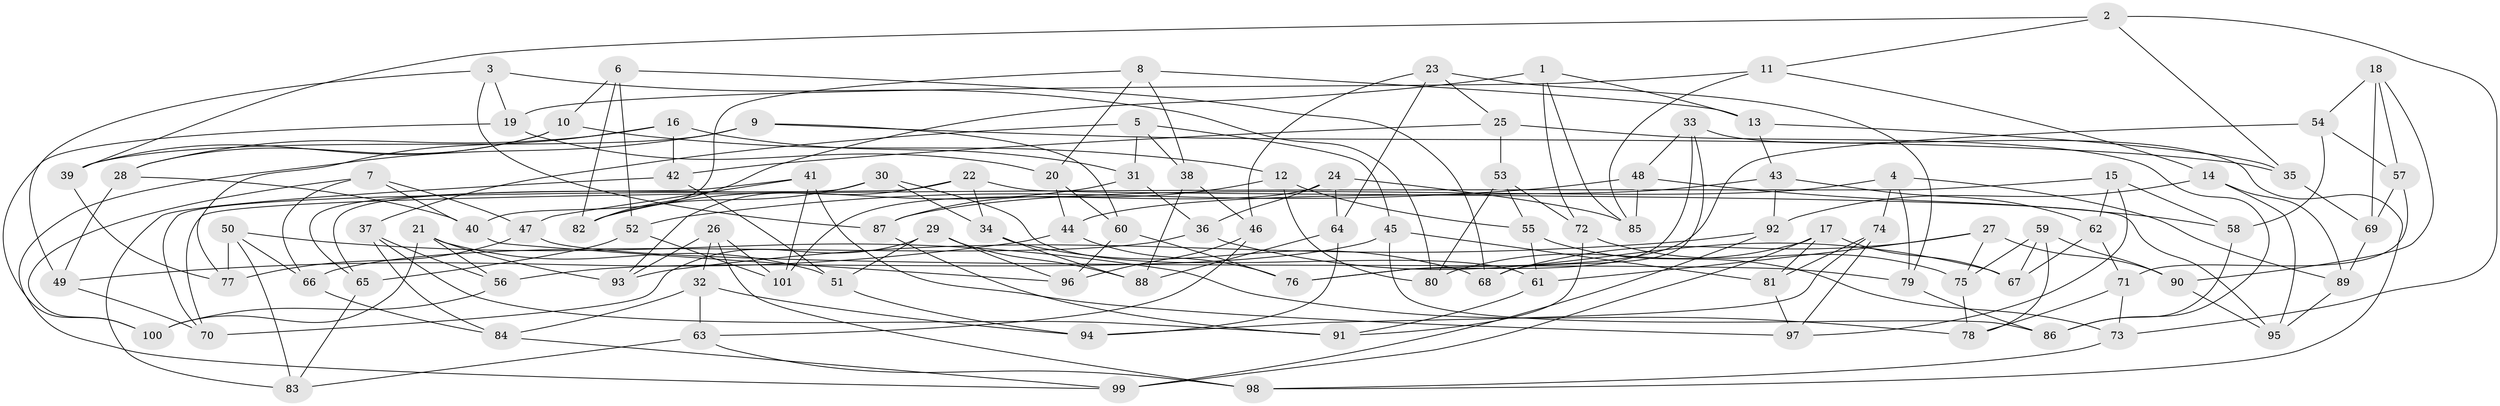 // Generated by graph-tools (version 1.1) at 2025/38/03/09/25 02:38:14]
// undirected, 101 vertices, 202 edges
graph export_dot {
graph [start="1"]
  node [color=gray90,style=filled];
  1;
  2;
  3;
  4;
  5;
  6;
  7;
  8;
  9;
  10;
  11;
  12;
  13;
  14;
  15;
  16;
  17;
  18;
  19;
  20;
  21;
  22;
  23;
  24;
  25;
  26;
  27;
  28;
  29;
  30;
  31;
  32;
  33;
  34;
  35;
  36;
  37;
  38;
  39;
  40;
  41;
  42;
  43;
  44;
  45;
  46;
  47;
  48;
  49;
  50;
  51;
  52;
  53;
  54;
  55;
  56;
  57;
  58;
  59;
  60;
  61;
  62;
  63;
  64;
  65;
  66;
  67;
  68;
  69;
  70;
  71;
  72;
  73;
  74;
  75;
  76;
  77;
  78;
  79;
  80;
  81;
  82;
  83;
  84;
  85;
  86;
  87;
  88;
  89;
  90;
  91;
  92;
  93;
  94;
  95;
  96;
  97;
  98;
  99;
  100;
  101;
  1 -- 85;
  1 -- 82;
  1 -- 13;
  1 -- 72;
  2 -- 73;
  2 -- 39;
  2 -- 11;
  2 -- 35;
  3 -- 49;
  3 -- 80;
  3 -- 87;
  3 -- 19;
  4 -- 89;
  4 -- 79;
  4 -- 87;
  4 -- 74;
  5 -- 37;
  5 -- 31;
  5 -- 38;
  5 -- 45;
  6 -- 10;
  6 -- 82;
  6 -- 68;
  6 -- 52;
  7 -- 66;
  7 -- 40;
  7 -- 100;
  7 -- 47;
  8 -- 40;
  8 -- 38;
  8 -- 13;
  8 -- 20;
  9 -- 39;
  9 -- 60;
  9 -- 35;
  9 -- 99;
  10 -- 12;
  10 -- 39;
  10 -- 28;
  11 -- 85;
  11 -- 19;
  11 -- 14;
  12 -- 55;
  12 -- 87;
  12 -- 80;
  13 -- 35;
  13 -- 43;
  14 -- 92;
  14 -- 95;
  14 -- 89;
  15 -- 70;
  15 -- 62;
  15 -- 97;
  15 -- 58;
  16 -- 28;
  16 -- 31;
  16 -- 42;
  16 -- 77;
  17 -- 81;
  17 -- 67;
  17 -- 80;
  17 -- 99;
  18 -- 69;
  18 -- 54;
  18 -- 90;
  18 -- 57;
  19 -- 20;
  19 -- 100;
  20 -- 44;
  20 -- 60;
  21 -- 93;
  21 -- 100;
  21 -- 56;
  21 -- 51;
  22 -- 34;
  22 -- 70;
  22 -- 93;
  22 -- 95;
  23 -- 79;
  23 -- 25;
  23 -- 64;
  23 -- 46;
  24 -- 64;
  24 -- 85;
  24 -- 36;
  24 -- 101;
  25 -- 42;
  25 -- 86;
  25 -- 53;
  26 -- 93;
  26 -- 101;
  26 -- 98;
  26 -- 32;
  27 -- 90;
  27 -- 68;
  27 -- 61;
  27 -- 75;
  28 -- 40;
  28 -- 49;
  29 -- 51;
  29 -- 88;
  29 -- 70;
  29 -- 96;
  30 -- 82;
  30 -- 65;
  30 -- 34;
  30 -- 61;
  31 -- 36;
  31 -- 82;
  32 -- 94;
  32 -- 84;
  32 -- 63;
  33 -- 98;
  33 -- 76;
  33 -- 68;
  33 -- 48;
  34 -- 88;
  34 -- 68;
  35 -- 69;
  36 -- 67;
  36 -- 66;
  37 -- 84;
  37 -- 56;
  37 -- 91;
  38 -- 46;
  38 -- 88;
  39 -- 77;
  40 -- 96;
  41 -- 65;
  41 -- 101;
  41 -- 97;
  41 -- 47;
  42 -- 83;
  42 -- 51;
  43 -- 62;
  43 -- 92;
  43 -- 44;
  44 -- 76;
  44 -- 49;
  45 -- 81;
  45 -- 56;
  45 -- 86;
  46 -- 63;
  46 -- 96;
  47 -- 77;
  47 -- 79;
  48 -- 58;
  48 -- 52;
  48 -- 85;
  49 -- 70;
  50 -- 66;
  50 -- 78;
  50 -- 77;
  50 -- 83;
  51 -- 94;
  52 -- 65;
  52 -- 101;
  53 -- 55;
  53 -- 72;
  53 -- 80;
  54 -- 57;
  54 -- 76;
  54 -- 58;
  55 -- 73;
  55 -- 61;
  56 -- 100;
  57 -- 69;
  57 -- 71;
  58 -- 86;
  59 -- 78;
  59 -- 90;
  59 -- 67;
  59 -- 75;
  60 -- 96;
  60 -- 76;
  61 -- 91;
  62 -- 71;
  62 -- 67;
  63 -- 83;
  63 -- 98;
  64 -- 94;
  64 -- 88;
  65 -- 83;
  66 -- 84;
  69 -- 89;
  71 -- 73;
  71 -- 78;
  72 -- 75;
  72 -- 91;
  73 -- 98;
  74 -- 97;
  74 -- 94;
  74 -- 81;
  75 -- 78;
  79 -- 86;
  81 -- 97;
  84 -- 99;
  87 -- 91;
  89 -- 95;
  90 -- 95;
  92 -- 99;
  92 -- 93;
}
